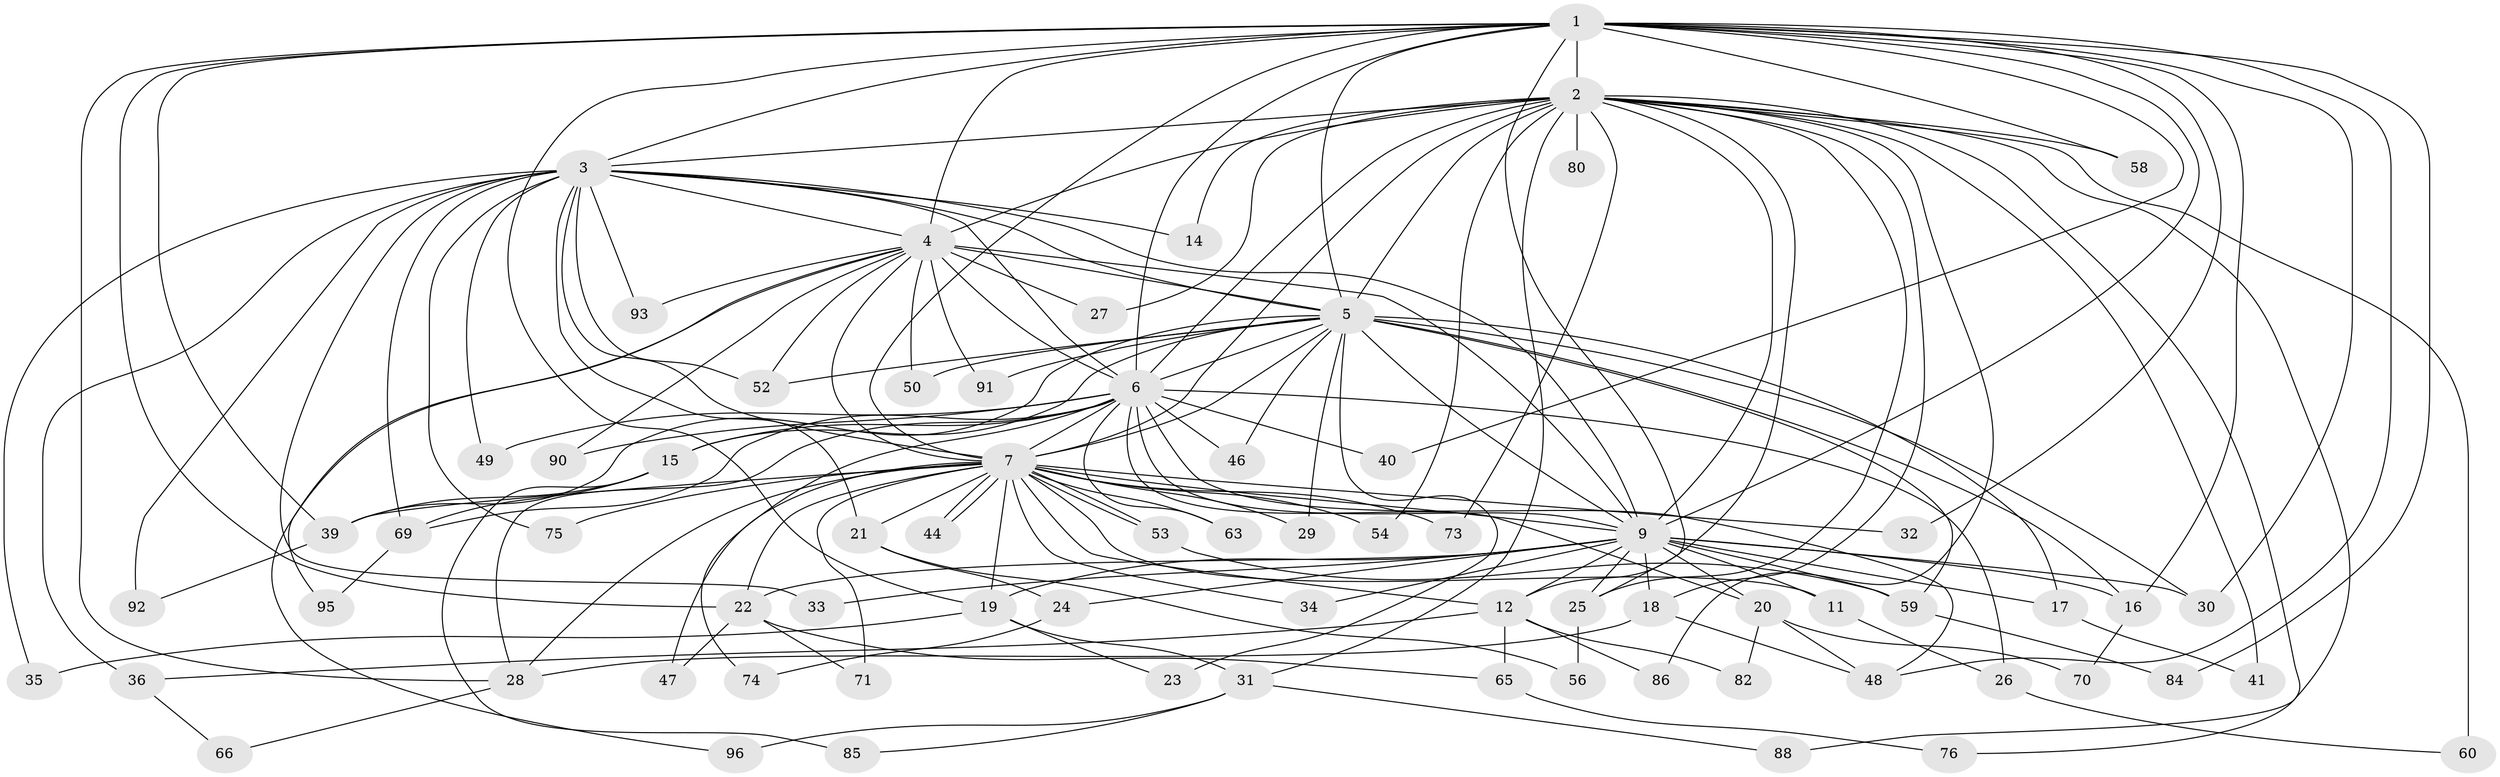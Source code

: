// Generated by graph-tools (version 1.1) at 2025/51/02/27/25 19:51:50]
// undirected, 71 vertices, 168 edges
graph export_dot {
graph [start="1"]
  node [color=gray90,style=filled];
  1 [super="+67"];
  2 [super="+8"];
  3 [super="+37"];
  4 [super="+62"];
  5 [super="+68"];
  6 [super="+57"];
  7 [super="+13"];
  9 [super="+10"];
  11;
  12 [super="+87"];
  14;
  15 [super="+45"];
  16 [super="+38"];
  17;
  18 [super="+94"];
  19 [super="+79"];
  20 [super="+64"];
  21;
  22 [super="+42"];
  23 [super="+43"];
  24;
  25 [super="+55"];
  26 [super="+78"];
  27;
  28 [super="+51"];
  29;
  30 [super="+61"];
  31;
  32;
  33;
  34;
  35;
  36;
  39 [super="+81"];
  40;
  41;
  44;
  46;
  47;
  48;
  49;
  50;
  52 [super="+89"];
  53;
  54;
  56;
  58;
  59 [super="+83"];
  60;
  63;
  65;
  66;
  69 [super="+72"];
  70;
  71;
  73 [super="+77"];
  74;
  75;
  76;
  80;
  82;
  84;
  85;
  86;
  88;
  90;
  91;
  92;
  93;
  95;
  96;
  1 -- 2 [weight=2];
  1 -- 3;
  1 -- 4;
  1 -- 5;
  1 -- 6;
  1 -- 7;
  1 -- 9 [weight=2];
  1 -- 16;
  1 -- 19;
  1 -- 25;
  1 -- 30;
  1 -- 32;
  1 -- 40;
  1 -- 48;
  1 -- 58;
  1 -- 84;
  1 -- 28;
  1 -- 39;
  1 -- 22;
  2 -- 3 [weight=2];
  2 -- 4 [weight=3];
  2 -- 5 [weight=2];
  2 -- 6 [weight=2];
  2 -- 7 [weight=2];
  2 -- 9 [weight=4];
  2 -- 31;
  2 -- 54;
  2 -- 58;
  2 -- 60 [weight=2];
  2 -- 80 [weight=2];
  2 -- 73 [weight=2];
  2 -- 12;
  2 -- 76;
  2 -- 14;
  2 -- 18;
  2 -- 86;
  2 -- 88;
  2 -- 25;
  2 -- 27;
  2 -- 41;
  3 -- 4;
  3 -- 5;
  3 -- 6;
  3 -- 7 [weight=2];
  3 -- 9 [weight=2];
  3 -- 14;
  3 -- 21;
  3 -- 33;
  3 -- 35;
  3 -- 36;
  3 -- 49;
  3 -- 69;
  3 -- 75;
  3 -- 92;
  3 -- 93;
  3 -- 52;
  4 -- 5 [weight=2];
  4 -- 6;
  4 -- 7;
  4 -- 9 [weight=2];
  4 -- 27;
  4 -- 50;
  4 -- 52;
  4 -- 90;
  4 -- 91;
  4 -- 93;
  4 -- 95;
  4 -- 96;
  5 -- 6;
  5 -- 7;
  5 -- 9 [weight=2];
  5 -- 15;
  5 -- 17;
  5 -- 23 [weight=2];
  5 -- 29;
  5 -- 30;
  5 -- 39;
  5 -- 46;
  5 -- 50;
  5 -- 52;
  5 -- 59;
  5 -- 91;
  5 -- 16;
  6 -- 7;
  6 -- 9 [weight=2];
  6 -- 15;
  6 -- 20;
  6 -- 26;
  6 -- 28;
  6 -- 40;
  6 -- 46;
  6 -- 48;
  6 -- 49;
  6 -- 63;
  6 -- 69;
  6 -- 74;
  6 -- 90;
  7 -- 9 [weight=2];
  7 -- 11;
  7 -- 21;
  7 -- 22;
  7 -- 29;
  7 -- 32;
  7 -- 34;
  7 -- 39;
  7 -- 44;
  7 -- 44;
  7 -- 47;
  7 -- 53;
  7 -- 53;
  7 -- 54;
  7 -- 63;
  7 -- 71;
  7 -- 73;
  7 -- 75;
  7 -- 19;
  7 -- 12 [weight=2];
  7 -- 28;
  9 -- 12;
  9 -- 19;
  9 -- 22;
  9 -- 33;
  9 -- 34;
  9 -- 11;
  9 -- 16;
  9 -- 17;
  9 -- 18;
  9 -- 20;
  9 -- 24;
  9 -- 30;
  9 -- 25;
  9 -- 59;
  11 -- 26;
  12 -- 36;
  12 -- 65;
  12 -- 82;
  12 -- 86;
  15 -- 85;
  15 -- 39;
  15 -- 69;
  16 -- 70;
  17 -- 41;
  18 -- 28;
  18 -- 48;
  19 -- 23;
  19 -- 31;
  19 -- 35;
  20 -- 70;
  20 -- 48;
  20 -- 82;
  21 -- 24;
  21 -- 56;
  22 -- 47;
  22 -- 65;
  22 -- 71;
  24 -- 74;
  25 -- 56;
  26 -- 60;
  28 -- 66;
  31 -- 85;
  31 -- 88;
  31 -- 96;
  36 -- 66;
  39 -- 92;
  53 -- 59;
  59 -- 84;
  65 -- 76;
  69 -- 95;
}
